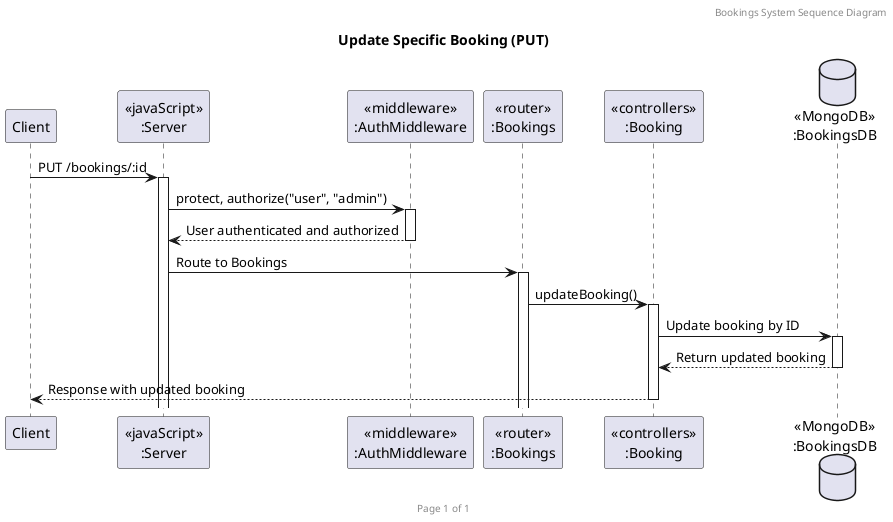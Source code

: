 @startuml Update Specific Booking

header Bookings System Sequence Diagram
footer Page %page% of %lastpage%
title "Update Specific Booking (PUT)"

participant "Client" as client
participant "<<javaScript>>\n:Server" as server
participant "<<middleware>>\n:AuthMiddleware" as authMiddleware
participant "<<router>>\n:Bookings" as bookingsRouter
participant "<<controllers>>\n:Booking" as bookingController
database "<<MongoDB>>\n:BookingsDB" as BookingsDatabase

client->server ++: PUT /bookings/:id
server->authMiddleware ++: protect, authorize("user", "admin")
authMiddleware --> server --: User authenticated and authorized
server->bookingsRouter ++: Route to Bookings
bookingsRouter->bookingController ++: updateBooking()
bookingController->BookingsDatabase ++: Update booking by ID
BookingsDatabase --> bookingController --: Return updated booking
bookingController-->client --: Response with updated booking

@enduml
